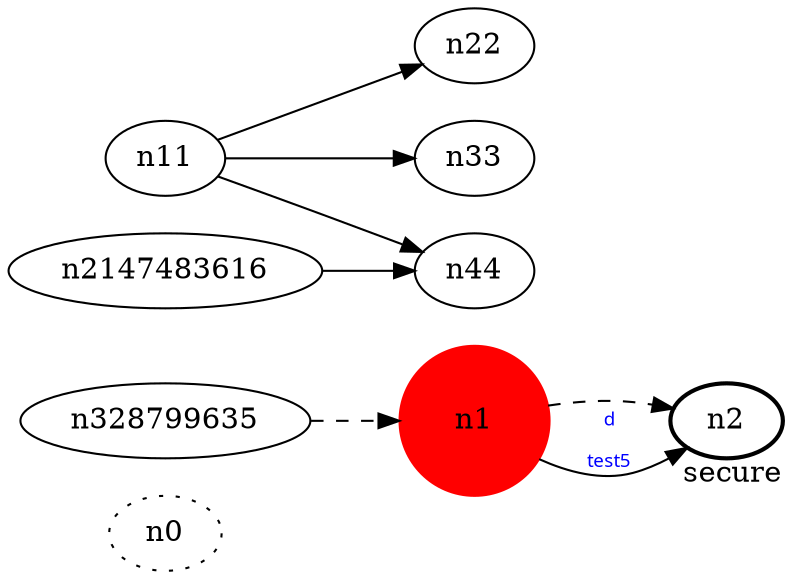 digraph test5 {
	rankdir=LR;
	fontcolor=blue; /* c0; c1; c0 -- c1 */
	n0 [style=dotted, fillcolor="#123456"]; // c2; c18446744073709551619; c2 -- c3
	n1 [height=1, width=1, color=red, style=filled];
	n2 [style=bold, xlabel="secure"];
	n328799635 -> n1 -> n2[style=dashed];
	n1 -> n2 [fontname="comic sans", label="d\n\l\G", fontcolor=blue, fontsize=9];
	n11 -> n22;
	n11 -> n33;
	n11 -> n44;
	n2147483616 -> n44;
}
